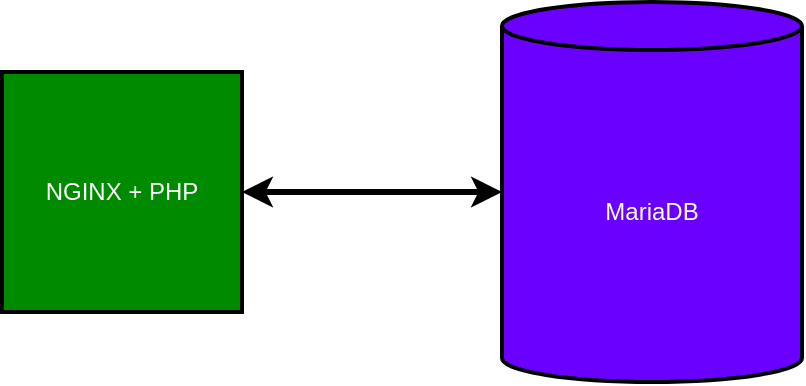 <mxfile>
    <diagram id="14j-D9bJhI9y4KKwG8EL" name="Page-1">
        <mxGraphModel dx="1022" dy="630" grid="1" gridSize="10" guides="1" tooltips="1" connect="1" arrows="1" fold="1" page="1" pageScale="1" pageWidth="827" pageHeight="1169" math="0" shadow="0">
            <root>
                <mxCell id="0"/>
                <mxCell id="1" parent="0"/>
                <mxCell id="2" value="MariaDB" style="shape=cylinder3;whiteSpace=wrap;html=1;boundedLbl=1;backgroundOutline=1;size=12;fillColor=#6a00ff;fontColor=#ffffff;strokeColor=#000000;strokeWidth=2;" vertex="1" parent="1">
                    <mxGeometry x="610" y="200" width="150" height="190" as="geometry"/>
                </mxCell>
                <mxCell id="4" style="edgeStyle=none;html=1;entryX=0;entryY=0.5;entryDx=0;entryDy=0;entryPerimeter=0;strokeWidth=3;startArrow=classic;startFill=1;" edge="1" parent="1" source="3" target="2">
                    <mxGeometry relative="1" as="geometry"/>
                </mxCell>
                <mxCell id="3" value="NGINX + PHP" style="whiteSpace=wrap;html=1;aspect=fixed;fillColor=#008a00;fontColor=#ffffff;strokeColor=#000000;strokeWidth=2;" vertex="1" parent="1">
                    <mxGeometry x="360" y="235" width="120" height="120" as="geometry"/>
                </mxCell>
            </root>
        </mxGraphModel>
    </diagram>
</mxfile>